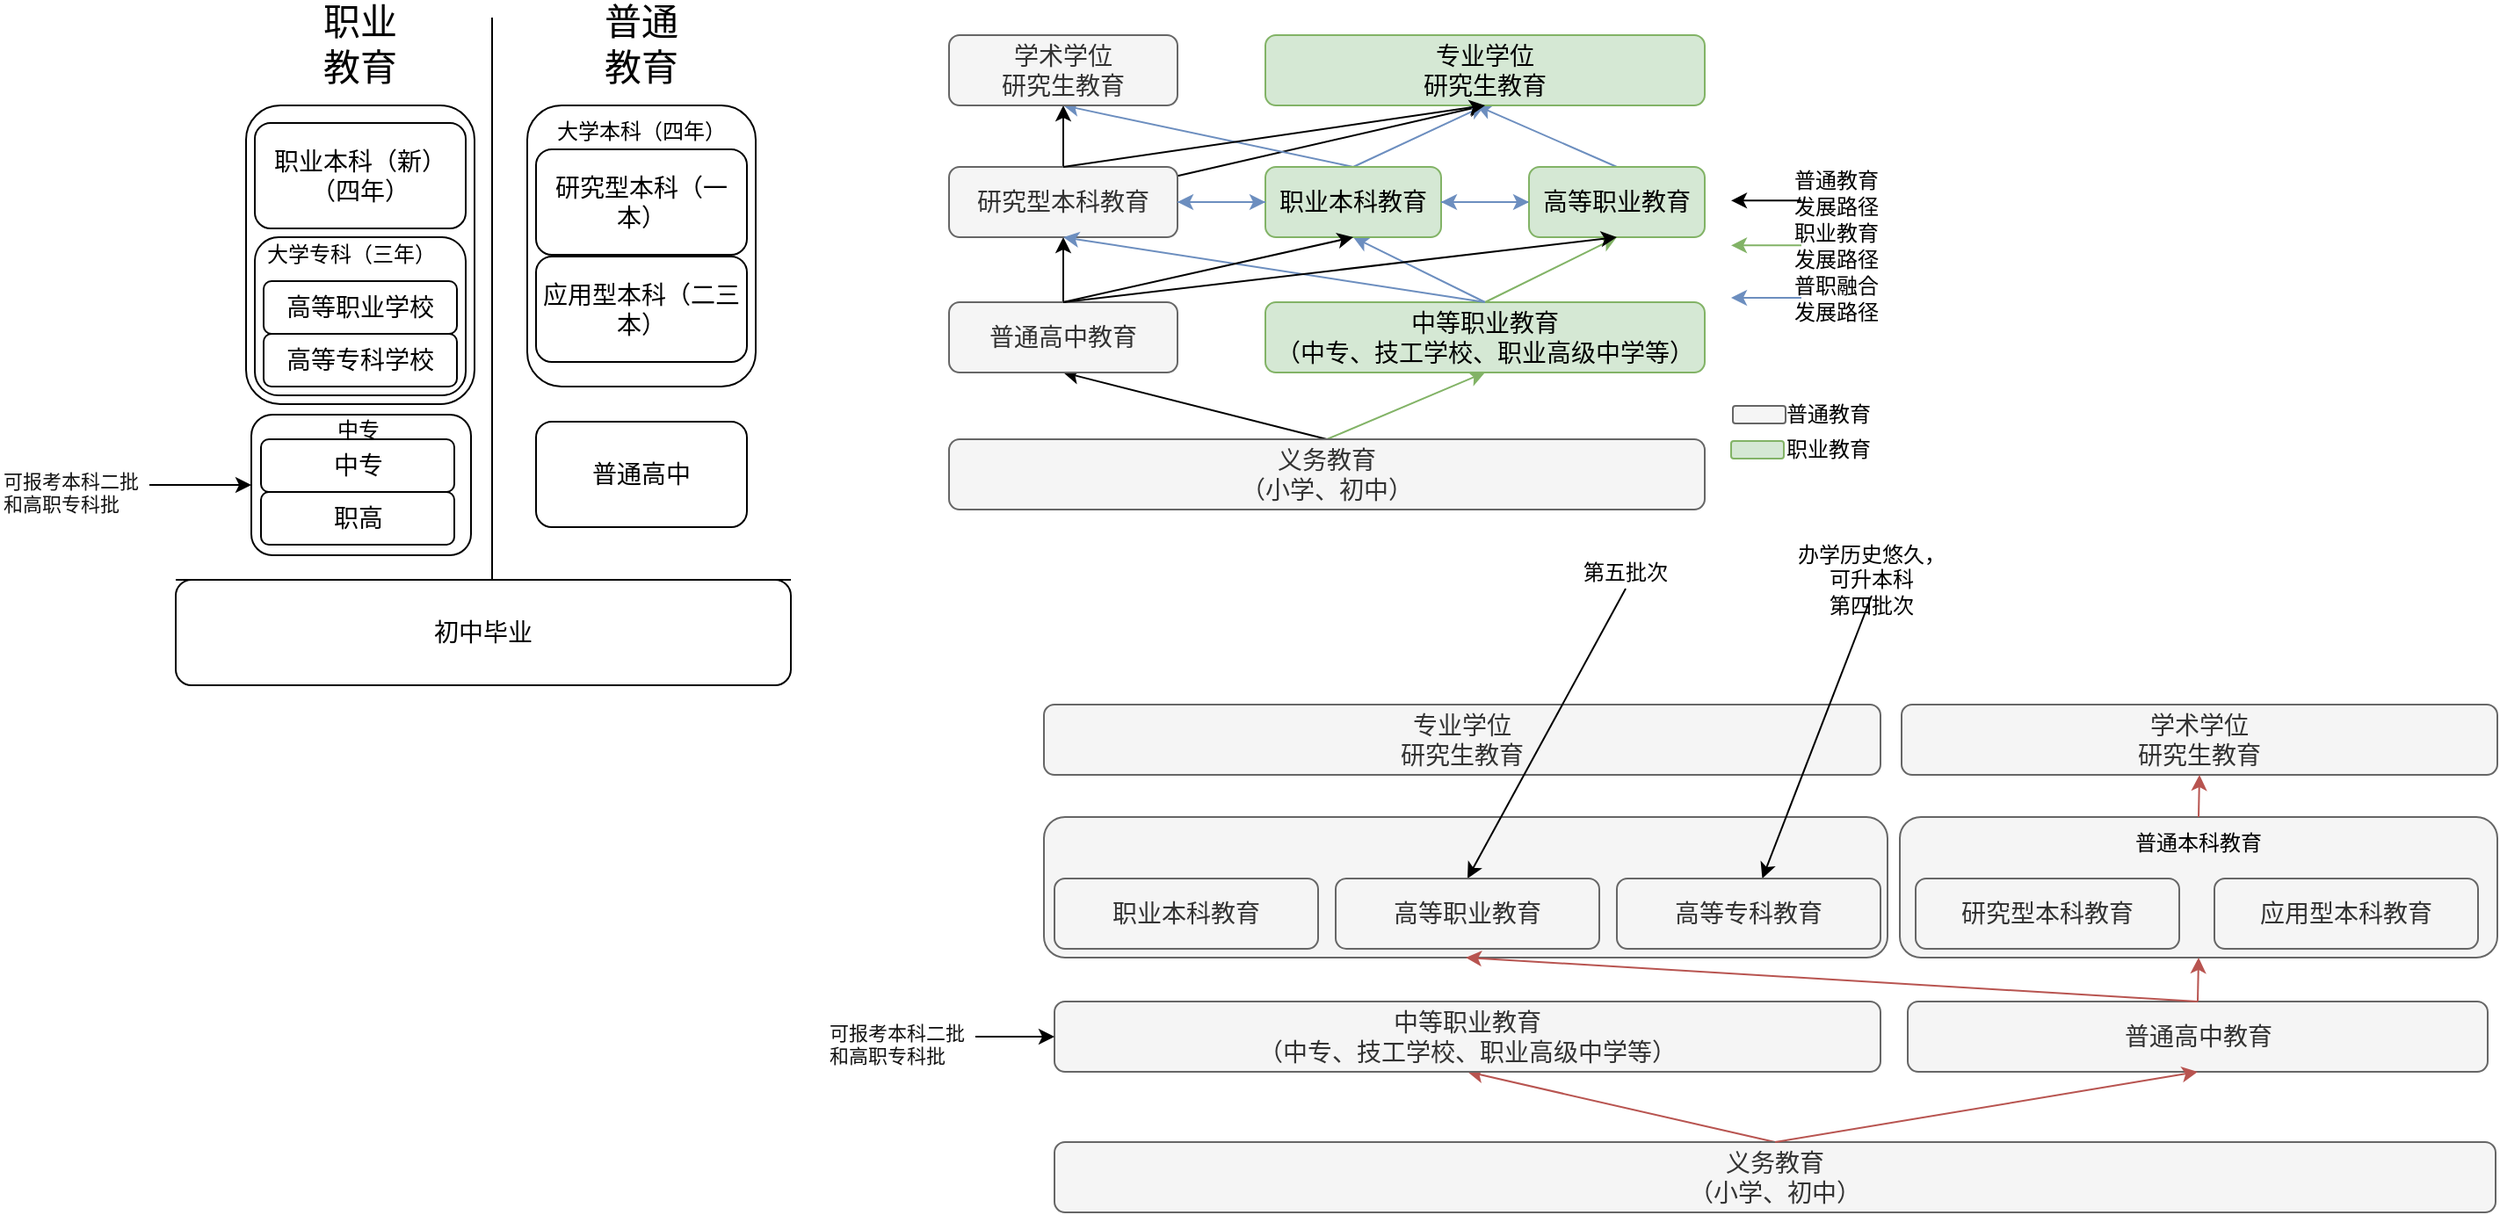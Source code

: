 <mxfile version="22.1.7" type="github">
  <diagram name="第 1 页" id="Bz7HMWfo7BPF0edmAM4z">
    <mxGraphModel dx="989" dy="517" grid="1" gridSize="10" guides="1" tooltips="1" connect="1" arrows="1" fold="1" page="1" pageScale="1" pageWidth="827" pageHeight="1169" math="0" shadow="0">
      <root>
        <mxCell id="0" />
        <mxCell id="1" parent="0" />
        <mxCell id="hs7gm1qZh5ukIT2HVWvI-5" value="学术学位&lt;br&gt;研究生教育" style="rounded=1;whiteSpace=wrap;html=1;fontSize=14;fillColor=#f5f5f5;fontColor=#333333;strokeColor=#666666;" vertex="1" parent="1">
          <mxGeometry x="1342" y="561" width="339" height="40" as="geometry" />
        </mxCell>
        <mxCell id="hs7gm1qZh5ukIT2HVWvI-8" value="专业学位&lt;br&gt;研究生教育" style="rounded=1;whiteSpace=wrap;html=1;fontSize=14;fillColor=#f5f5f5;fontColor=#333333;strokeColor=#666666;" vertex="1" parent="1">
          <mxGeometry x="854" y="561" width="476" height="40" as="geometry" />
        </mxCell>
        <mxCell id="hs7gm1qZh5ukIT2HVWvI-13" value="" style="rounded=1;whiteSpace=wrap;html=1;fontSize=14;fillColor=#f5f5f5;fontColor=#333333;strokeColor=#666666;" vertex="1" parent="1">
          <mxGeometry x="854" y="625" width="480" height="80" as="geometry" />
        </mxCell>
        <mxCell id="hs7gm1qZh5ukIT2HVWvI-11" value="" style="rounded=1;whiteSpace=wrap;html=1;fontSize=14;fillColor=#f5f5f5;fontColor=#333333;strokeColor=#666666;" vertex="1" parent="1">
          <mxGeometry x="1341" y="625" width="340" height="80" as="geometry" />
        </mxCell>
        <mxCell id="VWTRXh17PuX6DymBPsvB-16" value="" style="rounded=1;whiteSpace=wrap;html=1;fontSize=14;" parent="1" vertex="1">
          <mxGeometry x="400" y="220" width="130" height="170" as="geometry" />
        </mxCell>
        <mxCell id="VWTRXh17PuX6DymBPsvB-14" value="" style="rounded=1;whiteSpace=wrap;html=1;fontSize=14;" parent="1" vertex="1">
          <mxGeometry x="560" y="220" width="130" height="160" as="geometry" />
        </mxCell>
        <mxCell id="VWTRXh17PuX6DymBPsvB-1" value="" style="endArrow=none;html=1;rounded=0;fontSize=14;" parent="1" edge="1">
          <mxGeometry width="50" height="50" relative="1" as="geometry">
            <mxPoint x="360" y="490" as="sourcePoint" />
            <mxPoint x="710" y="490" as="targetPoint" />
          </mxGeometry>
        </mxCell>
        <mxCell id="VWTRXh17PuX6DymBPsvB-2" value="" style="endArrow=none;html=1;rounded=0;fontSize=14;" parent="1" edge="1">
          <mxGeometry width="50" height="50" relative="1" as="geometry">
            <mxPoint x="540" y="170" as="sourcePoint" />
            <mxPoint x="540" y="490" as="targetPoint" />
          </mxGeometry>
        </mxCell>
        <mxCell id="VWTRXh17PuX6DymBPsvB-5" value="普通高中" style="rounded=1;whiteSpace=wrap;html=1;fontSize=14;" parent="1" vertex="1">
          <mxGeometry x="565" y="400" width="120" height="60" as="geometry" />
        </mxCell>
        <mxCell id="VWTRXh17PuX6DymBPsvB-6" value="普通教育" style="text;html=1;strokeColor=none;fillColor=none;align=center;verticalAlign=middle;whiteSpace=wrap;rounded=0;fontSize=21;" parent="1" vertex="1">
          <mxGeometry x="595" y="170" width="60" height="30" as="geometry" />
        </mxCell>
        <mxCell id="VWTRXh17PuX6DymBPsvB-7" value="职业教育" style="text;html=1;strokeColor=none;fillColor=none;align=center;verticalAlign=middle;whiteSpace=wrap;rounded=0;fontSize=21;" parent="1" vertex="1">
          <mxGeometry x="435" y="170" width="60" height="30" as="geometry" />
        </mxCell>
        <mxCell id="VWTRXh17PuX6DymBPsvB-8" value="" style="rounded=1;whiteSpace=wrap;html=1;fontSize=14;" parent="1" vertex="1">
          <mxGeometry x="403" y="396" width="125" height="80" as="geometry" />
        </mxCell>
        <mxCell id="VWTRXh17PuX6DymBPsvB-9" value="" style="rounded=1;whiteSpace=wrap;html=1;fontSize=14;" parent="1" vertex="1">
          <mxGeometry x="405" y="295" width="120" height="90" as="geometry" />
        </mxCell>
        <mxCell id="VWTRXh17PuX6DymBPsvB-11" value="职业本科（新）（四年）" style="rounded=1;whiteSpace=wrap;html=1;fontSize=14;" parent="1" vertex="1">
          <mxGeometry x="405" y="230" width="120" height="60" as="geometry" />
        </mxCell>
        <mxCell id="VWTRXh17PuX6DymBPsvB-13" value="研究型本科（一本）" style="rounded=1;whiteSpace=wrap;html=1;fontSize=14;" parent="1" vertex="1">
          <mxGeometry x="565" y="245" width="120" height="60" as="geometry" />
        </mxCell>
        <mxCell id="VWTRXh17PuX6DymBPsvB-12" value="应用型本科（二三本）" style="rounded=1;whiteSpace=wrap;html=1;fontSize=14;" parent="1" vertex="1">
          <mxGeometry x="565" y="306" width="120" height="60" as="geometry" />
        </mxCell>
        <mxCell id="VWTRXh17PuX6DymBPsvB-17" value="高等职业学校" style="rounded=1;whiteSpace=wrap;html=1;fontSize=14;" parent="1" vertex="1">
          <mxGeometry x="410" y="320" width="110" height="30" as="geometry" />
        </mxCell>
        <mxCell id="VWTRXh17PuX6DymBPsvB-18" value="高等专科学校" style="rounded=1;whiteSpace=wrap;html=1;fontSize=14;" parent="1" vertex="1">
          <mxGeometry x="410" y="350" width="110" height="30" as="geometry" />
        </mxCell>
        <mxCell id="VWTRXh17PuX6DymBPsvB-19" value="大学专科（三年）" style="text;html=1;strokeColor=none;fillColor=none;align=center;verticalAlign=middle;whiteSpace=wrap;rounded=0;" parent="1" vertex="1">
          <mxGeometry x="410" y="290" width="100" height="30" as="geometry" />
        </mxCell>
        <mxCell id="VWTRXh17PuX6DymBPsvB-23" style="rounded=0;orthogonalLoop=1;jettySize=auto;html=1;exitX=0.5;exitY=1;exitDx=0;exitDy=0;" parent="1" source="VWTRXh17PuX6DymBPsvB-22" target="hs7gm1qZh5ukIT2HVWvI-9" edge="1">
          <mxGeometry relative="1" as="geometry" />
        </mxCell>
        <mxCell id="VWTRXh17PuX6DymBPsvB-22" value="办学历史悠久，可升本科&lt;br&gt;第四批次" style="text;html=1;strokeColor=none;fillColor=none;align=center;verticalAlign=middle;whiteSpace=wrap;rounded=0;" parent="1" vertex="1">
          <mxGeometry x="1280" y="480" width="90" height="19" as="geometry" />
        </mxCell>
        <mxCell id="VWTRXh17PuX6DymBPsvB-25" value="大学本科（四年）" style="text;html=1;strokeColor=none;fillColor=none;align=center;verticalAlign=middle;whiteSpace=wrap;rounded=0;" parent="1" vertex="1">
          <mxGeometry x="575" y="220" width="100" height="30" as="geometry" />
        </mxCell>
        <mxCell id="VWTRXh17PuX6DymBPsvB-27" style="rounded=0;orthogonalLoop=1;jettySize=auto;html=1;exitX=0.5;exitY=1;exitDx=0;exitDy=0;entryX=0.5;entryY=0;entryDx=0;entryDy=0;" parent="1" source="VWTRXh17PuX6DymBPsvB-26" target="hs7gm1qZh5ukIT2HVWvI-7" edge="1">
          <mxGeometry relative="1" as="geometry" />
        </mxCell>
        <mxCell id="VWTRXh17PuX6DymBPsvB-26" value="第五批次" style="text;html=1;strokeColor=none;fillColor=none;align=center;verticalAlign=middle;whiteSpace=wrap;rounded=0;" parent="1" vertex="1">
          <mxGeometry x="1140" y="476" width="90" height="19" as="geometry" />
        </mxCell>
        <mxCell id="VWTRXh17PuX6DymBPsvB-28" value="中专" style="rounded=1;whiteSpace=wrap;html=1;fontSize=14;" parent="1" vertex="1">
          <mxGeometry x="408.5" y="410" width="110" height="30" as="geometry" />
        </mxCell>
        <mxCell id="VWTRXh17PuX6DymBPsvB-29" value="职高" style="rounded=1;whiteSpace=wrap;html=1;fontSize=14;" parent="1" vertex="1">
          <mxGeometry x="408.5" y="440" width="110" height="30" as="geometry" />
        </mxCell>
        <mxCell id="VWTRXh17PuX6DymBPsvB-31" value="中专" style="text;html=1;strokeColor=none;fillColor=none;align=center;verticalAlign=middle;whiteSpace=wrap;rounded=0;" parent="1" vertex="1">
          <mxGeometry x="413.5" y="390" width="100" height="30" as="geometry" />
        </mxCell>
        <mxCell id="VWTRXh17PuX6DymBPsvB-34" style="rounded=0;orthogonalLoop=1;jettySize=auto;html=1;entryX=0;entryY=0.5;entryDx=0;entryDy=0;" parent="1" source="VWTRXh17PuX6DymBPsvB-32" target="VWTRXh17PuX6DymBPsvB-8" edge="1">
          <mxGeometry relative="1" as="geometry" />
        </mxCell>
        <mxCell id="VWTRXh17PuX6DymBPsvB-32" value="&lt;span style=&quot;color: rgb(18, 18, 18); font-family: -apple-system, BlinkMacSystemFont, &amp;quot;Helvetica Neue&amp;quot;, &amp;quot;PingFang SC&amp;quot;, &amp;quot;Microsoft YaHei&amp;quot;, &amp;quot;Source Han Sans SC&amp;quot;, &amp;quot;Noto Sans CJK SC&amp;quot;, &amp;quot;WenQuanYi Micro Hei&amp;quot;, sans-serif; font-style: normal; font-variant-ligatures: normal; font-variant-caps: normal; font-weight: 400; letter-spacing: normal; orphans: 2; text-align: start; text-indent: 0px; text-transform: none; widows: 2; word-spacing: 0px; -webkit-text-stroke-width: 0px; background-color: rgb(255, 255, 255); text-decoration-thickness: initial; text-decoration-style: initial; text-decoration-color: initial; float: none; display: inline !important; font-size: 11px;&quot;&gt;&lt;font style=&quot;font-size: 11px;&quot;&gt;可报考本科二批和高职专科批&lt;/font&gt;&lt;/span&gt;" style="text;whiteSpace=wrap;html=1;fontSize=11;" parent="1" vertex="1">
          <mxGeometry x="260" y="421" width="85" height="30" as="geometry" />
        </mxCell>
        <mxCell id="VWTRXh17PuX6DymBPsvB-36" value="初中毕业" style="rounded=1;whiteSpace=wrap;html=1;fontSize=14;" parent="1" vertex="1">
          <mxGeometry x="360" y="490" width="350" height="60" as="geometry" />
        </mxCell>
        <mxCell id="hs7gm1qZh5ukIT2HVWvI-22" style="rounded=0;orthogonalLoop=1;jettySize=auto;html=1;entryX=0.5;entryY=1;entryDx=0;entryDy=0;fillColor=#f8cecc;strokeColor=#b85450;" edge="1" parent="1" target="hs7gm1qZh5ukIT2HVWvI-3">
          <mxGeometry relative="1" as="geometry">
            <mxPoint x="1270" y="810" as="sourcePoint" />
          </mxGeometry>
        </mxCell>
        <mxCell id="hs7gm1qZh5ukIT2HVWvI-1" value="义务教育&lt;br&gt;（小学、初中）" style="rounded=1;whiteSpace=wrap;html=1;fontSize=14;fillColor=#f5f5f5;fontColor=#333333;strokeColor=#666666;" vertex="1" parent="1">
          <mxGeometry x="860" y="810" width="820" height="40" as="geometry" />
        </mxCell>
        <mxCell id="hs7gm1qZh5ukIT2HVWvI-2" value="普通高中教育" style="rounded=1;whiteSpace=wrap;html=1;fontSize=14;fillColor=#f5f5f5;fontColor=#333333;strokeColor=#666666;" vertex="1" parent="1">
          <mxGeometry x="1345.5" y="730" width="330" height="40" as="geometry" />
        </mxCell>
        <mxCell id="hs7gm1qZh5ukIT2HVWvI-3" value="中等职业教育&lt;br&gt;（中专、技工学校、职业高级中学等）" style="rounded=1;whiteSpace=wrap;html=1;fontSize=14;fillColor=#f5f5f5;fontColor=#333333;strokeColor=#666666;" vertex="1" parent="1">
          <mxGeometry x="860" y="730" width="470" height="40" as="geometry" />
        </mxCell>
        <mxCell id="hs7gm1qZh5ukIT2HVWvI-4" value="研究型本科教育" style="rounded=1;whiteSpace=wrap;html=1;fontSize=14;fillColor=#f5f5f5;fontColor=#333333;strokeColor=#666666;" vertex="1" parent="1">
          <mxGeometry x="1350" y="660" width="150" height="40" as="geometry" />
        </mxCell>
        <mxCell id="hs7gm1qZh5ukIT2HVWvI-6" value="职业本科教育" style="rounded=1;whiteSpace=wrap;html=1;fontSize=14;fillColor=#f5f5f5;fontColor=#333333;strokeColor=#666666;" vertex="1" parent="1">
          <mxGeometry x="860" y="660" width="150" height="40" as="geometry" />
        </mxCell>
        <mxCell id="hs7gm1qZh5ukIT2HVWvI-7" value="高等职业教育" style="rounded=1;whiteSpace=wrap;html=1;fontSize=14;fillColor=#f5f5f5;fontColor=#333333;strokeColor=#666666;" vertex="1" parent="1">
          <mxGeometry x="1020" y="660" width="150" height="40" as="geometry" />
        </mxCell>
        <mxCell id="hs7gm1qZh5ukIT2HVWvI-9" value="高等专科教育" style="rounded=1;whiteSpace=wrap;html=1;fontSize=14;fillColor=#f5f5f5;fontColor=#333333;strokeColor=#666666;" vertex="1" parent="1">
          <mxGeometry x="1180" y="660" width="150" height="40" as="geometry" />
        </mxCell>
        <mxCell id="hs7gm1qZh5ukIT2HVWvI-10" value="应用型本科教育" style="rounded=1;whiteSpace=wrap;html=1;fontSize=14;fillColor=#f5f5f5;fontColor=#333333;strokeColor=#666666;" vertex="1" parent="1">
          <mxGeometry x="1520" y="660" width="150" height="40" as="geometry" />
        </mxCell>
        <mxCell id="hs7gm1qZh5ukIT2HVWvI-12" value="普通本科教育" style="text;html=1;strokeColor=none;fillColor=none;align=center;verticalAlign=middle;whiteSpace=wrap;rounded=0;" vertex="1" parent="1">
          <mxGeometry x="1459" y="625" width="104" height="30" as="geometry" />
        </mxCell>
        <mxCell id="hs7gm1qZh5ukIT2HVWvI-17" style="rounded=0;orthogonalLoop=1;jettySize=auto;html=1;" edge="1" parent="1" source="hs7gm1qZh5ukIT2HVWvI-15" target="hs7gm1qZh5ukIT2HVWvI-3">
          <mxGeometry relative="1" as="geometry" />
        </mxCell>
        <mxCell id="hs7gm1qZh5ukIT2HVWvI-15" value="&lt;span style=&quot;color: rgb(18, 18, 18); font-family: -apple-system, BlinkMacSystemFont, &amp;quot;Helvetica Neue&amp;quot;, &amp;quot;PingFang SC&amp;quot;, &amp;quot;Microsoft YaHei&amp;quot;, &amp;quot;Source Han Sans SC&amp;quot;, &amp;quot;Noto Sans CJK SC&amp;quot;, &amp;quot;WenQuanYi Micro Hei&amp;quot;, sans-serif; font-style: normal; font-variant-ligatures: normal; font-variant-caps: normal; font-weight: 400; letter-spacing: normal; orphans: 2; text-align: start; text-indent: 0px; text-transform: none; widows: 2; word-spacing: 0px; -webkit-text-stroke-width: 0px; background-color: rgb(255, 255, 255); text-decoration-thickness: initial; text-decoration-style: initial; text-decoration-color: initial; float: none; display: inline !important; font-size: 11px;&quot;&gt;&lt;font style=&quot;font-size: 11px;&quot;&gt;可报考本科二批和高职专科批&lt;/font&gt;&lt;/span&gt;" style="text;whiteSpace=wrap;html=1;fontSize=11;" vertex="1" parent="1">
          <mxGeometry x="730" y="735" width="85" height="30" as="geometry" />
        </mxCell>
        <mxCell id="hs7gm1qZh5ukIT2HVWvI-23" style="rounded=0;orthogonalLoop=1;jettySize=auto;html=1;entryX=0.5;entryY=1;entryDx=0;entryDy=0;fillColor=#f8cecc;strokeColor=#b85450;" edge="1" parent="1" target="hs7gm1qZh5ukIT2HVWvI-2">
          <mxGeometry relative="1" as="geometry">
            <mxPoint x="1270" y="810" as="sourcePoint" />
            <mxPoint x="1105" y="780" as="targetPoint" />
          </mxGeometry>
        </mxCell>
        <mxCell id="hs7gm1qZh5ukIT2HVWvI-24" style="rounded=0;orthogonalLoop=1;jettySize=auto;html=1;entryX=0.5;entryY=1;entryDx=0;entryDy=0;fillColor=#f8cecc;strokeColor=#b85450;exitX=0.5;exitY=0;exitDx=0;exitDy=0;" edge="1" parent="1" source="hs7gm1qZh5ukIT2HVWvI-2" target="hs7gm1qZh5ukIT2HVWvI-11">
          <mxGeometry relative="1" as="geometry">
            <mxPoint x="1280" y="820" as="sourcePoint" />
            <mxPoint x="1105" y="780" as="targetPoint" />
          </mxGeometry>
        </mxCell>
        <mxCell id="hs7gm1qZh5ukIT2HVWvI-25" style="rounded=0;orthogonalLoop=1;jettySize=auto;html=1;entryX=0.5;entryY=1;entryDx=0;entryDy=0;fillColor=#f8cecc;strokeColor=#b85450;exitX=0.5;exitY=0;exitDx=0;exitDy=0;" edge="1" parent="1" source="hs7gm1qZh5ukIT2HVWvI-12" target="hs7gm1qZh5ukIT2HVWvI-5">
          <mxGeometry relative="1" as="geometry">
            <mxPoint x="1547" y="730" as="sourcePoint" />
            <mxPoint x="1547" y="705" as="targetPoint" />
          </mxGeometry>
        </mxCell>
        <mxCell id="hs7gm1qZh5ukIT2HVWvI-26" style="rounded=0;orthogonalLoop=1;jettySize=auto;html=1;entryX=0.5;entryY=1;entryDx=0;entryDy=0;fillColor=#f8cecc;strokeColor=#b85450;exitX=0.5;exitY=0;exitDx=0;exitDy=0;" edge="1" parent="1" source="hs7gm1qZh5ukIT2HVWvI-2" target="hs7gm1qZh5ukIT2HVWvI-13">
          <mxGeometry relative="1" as="geometry">
            <mxPoint x="1531" y="750" as="sourcePoint" />
            <mxPoint x="1531" y="725" as="targetPoint" />
          </mxGeometry>
        </mxCell>
        <mxCell id="hs7gm1qZh5ukIT2HVWvI-42" style="rounded=0;orthogonalLoop=1;jettySize=auto;html=1;entryX=0.5;entryY=1;entryDx=0;entryDy=0;exitX=0.5;exitY=0;exitDx=0;exitDy=0;" edge="1" parent="1" source="hs7gm1qZh5ukIT2HVWvI-28" target="hs7gm1qZh5ukIT2HVWvI-29">
          <mxGeometry relative="1" as="geometry" />
        </mxCell>
        <mxCell id="hs7gm1qZh5ukIT2HVWvI-43" style="rounded=0;orthogonalLoop=1;jettySize=auto;html=1;entryX=0.5;entryY=1;entryDx=0;entryDy=0;exitX=0.5;exitY=0;exitDx=0;exitDy=0;fillColor=#d5e8d4;strokeColor=#82b366;" edge="1" parent="1" source="hs7gm1qZh5ukIT2HVWvI-28" target="hs7gm1qZh5ukIT2HVWvI-30">
          <mxGeometry relative="1" as="geometry" />
        </mxCell>
        <mxCell id="hs7gm1qZh5ukIT2HVWvI-28" value="义务教育&lt;br&gt;（小学、初中）" style="rounded=1;whiteSpace=wrap;html=1;fontSize=14;fillColor=#f5f5f5;fontColor=#333333;strokeColor=#666666;" vertex="1" parent="1">
          <mxGeometry x="800" y="410" width="430" height="40" as="geometry" />
        </mxCell>
        <mxCell id="hs7gm1qZh5ukIT2HVWvI-41" style="rounded=0;orthogonalLoop=1;jettySize=auto;html=1;entryX=0.5;entryY=1;entryDx=0;entryDy=0;" edge="1" parent="1" source="hs7gm1qZh5ukIT2HVWvI-29" target="hs7gm1qZh5ukIT2HVWvI-32">
          <mxGeometry relative="1" as="geometry" />
        </mxCell>
        <mxCell id="hs7gm1qZh5ukIT2HVWvI-29" value="普通高中教育" style="rounded=1;whiteSpace=wrap;html=1;fontSize=14;fillColor=#f5f5f5;fontColor=#333333;strokeColor=#666666;" vertex="1" parent="1">
          <mxGeometry x="800" y="332" width="130" height="40" as="geometry" />
        </mxCell>
        <mxCell id="hs7gm1qZh5ukIT2HVWvI-44" style="rounded=0;orthogonalLoop=1;jettySize=auto;html=1;entryX=0.5;entryY=1;entryDx=0;entryDy=0;exitX=0.5;exitY=0;exitDx=0;exitDy=0;fillColor=#dae8fc;strokeColor=#6c8ebf;" edge="1" parent="1" source="hs7gm1qZh5ukIT2HVWvI-30" target="hs7gm1qZh5ukIT2HVWvI-33">
          <mxGeometry relative="1" as="geometry" />
        </mxCell>
        <mxCell id="hs7gm1qZh5ukIT2HVWvI-45" style="rounded=0;orthogonalLoop=1;jettySize=auto;html=1;entryX=0.5;entryY=1;entryDx=0;entryDy=0;exitX=0.5;exitY=0;exitDx=0;exitDy=0;fillColor=#d5e8d4;strokeColor=#82b366;" edge="1" parent="1" source="hs7gm1qZh5ukIT2HVWvI-30" target="hs7gm1qZh5ukIT2HVWvI-34">
          <mxGeometry relative="1" as="geometry" />
        </mxCell>
        <mxCell id="hs7gm1qZh5ukIT2HVWvI-30" value="中等职业教育&lt;br&gt;（中专、技工学校、职业高级中学等）" style="rounded=1;whiteSpace=wrap;html=1;fontSize=14;fillColor=#d5e8d4;strokeColor=#82b366;" vertex="1" parent="1">
          <mxGeometry x="980" y="332" width="250" height="40" as="geometry" />
        </mxCell>
        <mxCell id="hs7gm1qZh5ukIT2HVWvI-37" value="" style="rounded=0;orthogonalLoop=1;jettySize=auto;html=1;" edge="1" parent="1" source="hs7gm1qZh5ukIT2HVWvI-32" target="hs7gm1qZh5ukIT2HVWvI-36">
          <mxGeometry relative="1" as="geometry" />
        </mxCell>
        <mxCell id="hs7gm1qZh5ukIT2HVWvI-48" style="rounded=0;orthogonalLoop=1;jettySize=auto;html=1;entryX=0.5;entryY=1;entryDx=0;entryDy=0;" edge="1" parent="1" source="hs7gm1qZh5ukIT2HVWvI-32" target="hs7gm1qZh5ukIT2HVWvI-35">
          <mxGeometry relative="1" as="geometry" />
        </mxCell>
        <mxCell id="hs7gm1qZh5ukIT2HVWvI-32" value="研究型本科教育" style="rounded=1;whiteSpace=wrap;html=1;fontSize=14;fillColor=#f5f5f5;fontColor=#333333;strokeColor=#666666;" vertex="1" parent="1">
          <mxGeometry x="800" y="255" width="130" height="40" as="geometry" />
        </mxCell>
        <mxCell id="hs7gm1qZh5ukIT2HVWvI-47" style="rounded=0;orthogonalLoop=1;jettySize=auto;html=1;entryX=0.5;entryY=1;entryDx=0;entryDy=0;exitX=0.5;exitY=0;exitDx=0;exitDy=0;fillColor=#dae8fc;strokeColor=#6c8ebf;" edge="1" parent="1" source="hs7gm1qZh5ukIT2HVWvI-33" target="hs7gm1qZh5ukIT2HVWvI-35">
          <mxGeometry relative="1" as="geometry" />
        </mxCell>
        <mxCell id="hs7gm1qZh5ukIT2HVWvI-50" style="edgeStyle=none;rounded=0;orthogonalLoop=1;jettySize=auto;html=1;entryX=0.5;entryY=1;entryDx=0;entryDy=0;exitX=0.5;exitY=0;exitDx=0;exitDy=0;fillColor=#dae8fc;strokeColor=#6c8ebf;" edge="1" parent="1" source="hs7gm1qZh5ukIT2HVWvI-33" target="hs7gm1qZh5ukIT2HVWvI-36">
          <mxGeometry relative="1" as="geometry" />
        </mxCell>
        <mxCell id="hs7gm1qZh5ukIT2HVWvI-33" value="职业本科教育" style="rounded=1;whiteSpace=wrap;html=1;fontSize=14;fillColor=#d5e8d4;strokeColor=#82b366;" vertex="1" parent="1">
          <mxGeometry x="980" y="255" width="100" height="40" as="geometry" />
        </mxCell>
        <mxCell id="hs7gm1qZh5ukIT2HVWvI-46" style="rounded=0;orthogonalLoop=1;jettySize=auto;html=1;exitX=0.5;exitY=0;exitDx=0;exitDy=0;fillColor=#dae8fc;strokeColor=#6c8ebf;" edge="1" parent="1" source="hs7gm1qZh5ukIT2HVWvI-34">
          <mxGeometry relative="1" as="geometry">
            <mxPoint x="1100" y="220" as="targetPoint" />
          </mxGeometry>
        </mxCell>
        <mxCell id="hs7gm1qZh5ukIT2HVWvI-51" value="" style="edgeStyle=none;rounded=0;orthogonalLoop=1;jettySize=auto;html=1;fillColor=#dae8fc;strokeColor=#6c8ebf;" edge="1" parent="1" source="hs7gm1qZh5ukIT2HVWvI-34" target="hs7gm1qZh5ukIT2HVWvI-33">
          <mxGeometry relative="1" as="geometry" />
        </mxCell>
        <mxCell id="hs7gm1qZh5ukIT2HVWvI-34" value="高等职业教育" style="rounded=1;whiteSpace=wrap;html=1;fontSize=14;fillColor=#d5e8d4;strokeColor=#82b366;" vertex="1" parent="1">
          <mxGeometry x="1130" y="255" width="100" height="40" as="geometry" />
        </mxCell>
        <mxCell id="hs7gm1qZh5ukIT2HVWvI-35" value="专业学位&lt;br&gt;研究生教育" style="rounded=1;whiteSpace=wrap;html=1;fontSize=14;fillColor=#d5e8d4;strokeColor=#82b366;" vertex="1" parent="1">
          <mxGeometry x="980" y="180" width="250" height="40" as="geometry" />
        </mxCell>
        <mxCell id="hs7gm1qZh5ukIT2HVWvI-36" value="学术学位&lt;br&gt;研究生教育" style="rounded=1;whiteSpace=wrap;html=1;fontSize=14;fillColor=#f5f5f5;fontColor=#333333;strokeColor=#666666;" vertex="1" parent="1">
          <mxGeometry x="800" y="180" width="130" height="40" as="geometry" />
        </mxCell>
        <mxCell id="hs7gm1qZh5ukIT2HVWvI-52" value="" style="edgeStyle=none;rounded=0;orthogonalLoop=1;jettySize=auto;html=1;fillColor=#dae8fc;strokeColor=#6c8ebf;entryX=0;entryY=0.5;entryDx=0;entryDy=0;" edge="1" parent="1" target="hs7gm1qZh5ukIT2HVWvI-34">
          <mxGeometry relative="1" as="geometry">
            <mxPoint x="1080" y="275" as="sourcePoint" />
            <mxPoint x="1090" y="285" as="targetPoint" />
          </mxGeometry>
        </mxCell>
        <mxCell id="hs7gm1qZh5ukIT2HVWvI-53" value="" style="edgeStyle=none;rounded=0;orthogonalLoop=1;jettySize=auto;html=1;fillColor=#dae8fc;strokeColor=#6c8ebf;entryX=0;entryY=0.5;entryDx=0;entryDy=0;exitX=1;exitY=0.5;exitDx=0;exitDy=0;" edge="1" parent="1" source="hs7gm1qZh5ukIT2HVWvI-32" target="hs7gm1qZh5ukIT2HVWvI-33">
          <mxGeometry relative="1" as="geometry">
            <mxPoint x="930" y="274.76" as="sourcePoint" />
            <mxPoint x="980" y="274.76" as="targetPoint" />
          </mxGeometry>
        </mxCell>
        <mxCell id="hs7gm1qZh5ukIT2HVWvI-54" value="" style="edgeStyle=none;rounded=0;orthogonalLoop=1;jettySize=auto;html=1;fillColor=#dae8fc;strokeColor=#6c8ebf;entryX=1;entryY=0.5;entryDx=0;entryDy=0;exitX=0;exitY=0.5;exitDx=0;exitDy=0;" edge="1" parent="1" source="hs7gm1qZh5ukIT2HVWvI-33" target="hs7gm1qZh5ukIT2HVWvI-32">
          <mxGeometry relative="1" as="geometry">
            <mxPoint x="940" y="285" as="sourcePoint" />
            <mxPoint x="990" y="285" as="targetPoint" />
          </mxGeometry>
        </mxCell>
        <mxCell id="hs7gm1qZh5ukIT2HVWvI-55" style="edgeStyle=none;rounded=0;orthogonalLoop=1;jettySize=auto;html=1;entryX=0.5;entryY=1;entryDx=0;entryDy=0;exitX=0.5;exitY=0;exitDx=0;exitDy=0;fillColor=#dae8fc;strokeColor=#6c8ebf;" edge="1" parent="1" source="hs7gm1qZh5ukIT2HVWvI-30" target="hs7gm1qZh5ukIT2HVWvI-32">
          <mxGeometry relative="1" as="geometry">
            <mxPoint x="1040" y="265" as="sourcePoint" />
            <mxPoint x="875" y="230" as="targetPoint" />
          </mxGeometry>
        </mxCell>
        <mxCell id="hs7gm1qZh5ukIT2HVWvI-56" style="rounded=0;orthogonalLoop=1;jettySize=auto;html=1;entryX=0.5;entryY=1;entryDx=0;entryDy=0;exitX=0.5;exitY=0;exitDx=0;exitDy=0;" edge="1" parent="1" source="hs7gm1qZh5ukIT2HVWvI-29" target="hs7gm1qZh5ukIT2HVWvI-34">
          <mxGeometry relative="1" as="geometry">
            <mxPoint x="875" y="342" as="sourcePoint" />
            <mxPoint x="875" y="305" as="targetPoint" />
          </mxGeometry>
        </mxCell>
        <mxCell id="hs7gm1qZh5ukIT2HVWvI-57" style="rounded=0;orthogonalLoop=1;jettySize=auto;html=1;entryX=0.5;entryY=1;entryDx=0;entryDy=0;exitX=0.5;exitY=0;exitDx=0;exitDy=0;" edge="1" parent="1" source="hs7gm1qZh5ukIT2HVWvI-29" target="hs7gm1qZh5ukIT2HVWvI-33">
          <mxGeometry relative="1" as="geometry">
            <mxPoint x="875" y="342" as="sourcePoint" />
            <mxPoint x="1190" y="305" as="targetPoint" />
          </mxGeometry>
        </mxCell>
        <mxCell id="hs7gm1qZh5ukIT2HVWvI-58" style="rounded=0;orthogonalLoop=1;jettySize=auto;html=1;entryX=0.5;entryY=1;entryDx=0;entryDy=0;exitX=0.5;exitY=0;exitDx=0;exitDy=0;" edge="1" parent="1" source="hs7gm1qZh5ukIT2HVWvI-32" target="hs7gm1qZh5ukIT2HVWvI-35">
          <mxGeometry relative="1" as="geometry">
            <mxPoint x="875" y="253.5" as="sourcePoint" />
            <mxPoint x="1040" y="216.5" as="targetPoint" />
          </mxGeometry>
        </mxCell>
        <mxCell id="hs7gm1qZh5ukIT2HVWvI-59" value="" style="rounded=1;whiteSpace=wrap;html=1;fontSize=14;fillColor=#f5f5f5;fontColor=#333333;strokeColor=#666666;" vertex="1" parent="1">
          <mxGeometry x="1246" y="391" width="30" height="10" as="geometry" />
        </mxCell>
        <mxCell id="hs7gm1qZh5ukIT2HVWvI-60" value="" style="rounded=1;whiteSpace=wrap;html=1;fontSize=14;fillColor=#d5e8d4;strokeColor=#82b366;" vertex="1" parent="1">
          <mxGeometry x="1245" y="411" width="30" height="10" as="geometry" />
        </mxCell>
        <mxCell id="hs7gm1qZh5ukIT2HVWvI-61" value="普通教育" style="text;html=1;strokeColor=none;fillColor=none;align=center;verticalAlign=middle;whiteSpace=wrap;rounded=0;" vertex="1" parent="1">
          <mxGeometry x="1266.93" y="386.5" width="67.07" height="19" as="geometry" />
        </mxCell>
        <mxCell id="hs7gm1qZh5ukIT2HVWvI-62" value="职业教育" style="text;html=1;strokeColor=none;fillColor=none;align=center;verticalAlign=middle;whiteSpace=wrap;rounded=0;" vertex="1" parent="1">
          <mxGeometry x="1266.93" y="406.5" width="67.07" height="19" as="geometry" />
        </mxCell>
        <mxCell id="hs7gm1qZh5ukIT2HVWvI-63" value="普通教育发展路径" style="text;html=1;strokeColor=none;fillColor=none;align=center;verticalAlign=middle;whiteSpace=wrap;rounded=0;" vertex="1" parent="1">
          <mxGeometry x="1275" y="260.75" width="60" height="19" as="geometry" />
        </mxCell>
        <mxCell id="hs7gm1qZh5ukIT2HVWvI-64" value="职业教育发展路径" style="text;html=1;strokeColor=none;fillColor=none;align=center;verticalAlign=middle;whiteSpace=wrap;rounded=0;" vertex="1" parent="1">
          <mxGeometry x="1275" y="290.75" width="60" height="19" as="geometry" />
        </mxCell>
        <mxCell id="hs7gm1qZh5ukIT2HVWvI-65" value="普职融合发展路径" style="text;html=1;strokeColor=none;fillColor=none;align=center;verticalAlign=middle;whiteSpace=wrap;rounded=0;" vertex="1" parent="1">
          <mxGeometry x="1275" y="320.25" width="60" height="19" as="geometry" />
        </mxCell>
        <mxCell id="hs7gm1qZh5ukIT2HVWvI-66" style="rounded=0;orthogonalLoop=1;jettySize=auto;html=1;entryX=0.5;entryY=1;entryDx=0;entryDy=0;" edge="1" parent="1">
          <mxGeometry relative="1" as="geometry">
            <mxPoint x="1285" y="274.18" as="sourcePoint" />
            <mxPoint x="1245" y="274.18" as="targetPoint" />
          </mxGeometry>
        </mxCell>
        <mxCell id="hs7gm1qZh5ukIT2HVWvI-67" style="rounded=0;orthogonalLoop=1;jettySize=auto;html=1;entryX=0.5;entryY=1;entryDx=0;entryDy=0;fillColor=#d5e8d4;strokeColor=#82b366;" edge="1" parent="1">
          <mxGeometry relative="1" as="geometry">
            <mxPoint x="1285" y="299.68" as="sourcePoint" />
            <mxPoint x="1245" y="299.68" as="targetPoint" />
          </mxGeometry>
        </mxCell>
        <mxCell id="hs7gm1qZh5ukIT2HVWvI-68" style="rounded=0;orthogonalLoop=1;jettySize=auto;html=1;entryX=0.5;entryY=1;entryDx=0;entryDy=0;fillColor=#dae8fc;strokeColor=#6c8ebf;" edge="1" parent="1">
          <mxGeometry relative="1" as="geometry">
            <mxPoint x="1285" y="329.46" as="sourcePoint" />
            <mxPoint x="1245" y="329.46" as="targetPoint" />
          </mxGeometry>
        </mxCell>
      </root>
    </mxGraphModel>
  </diagram>
</mxfile>
